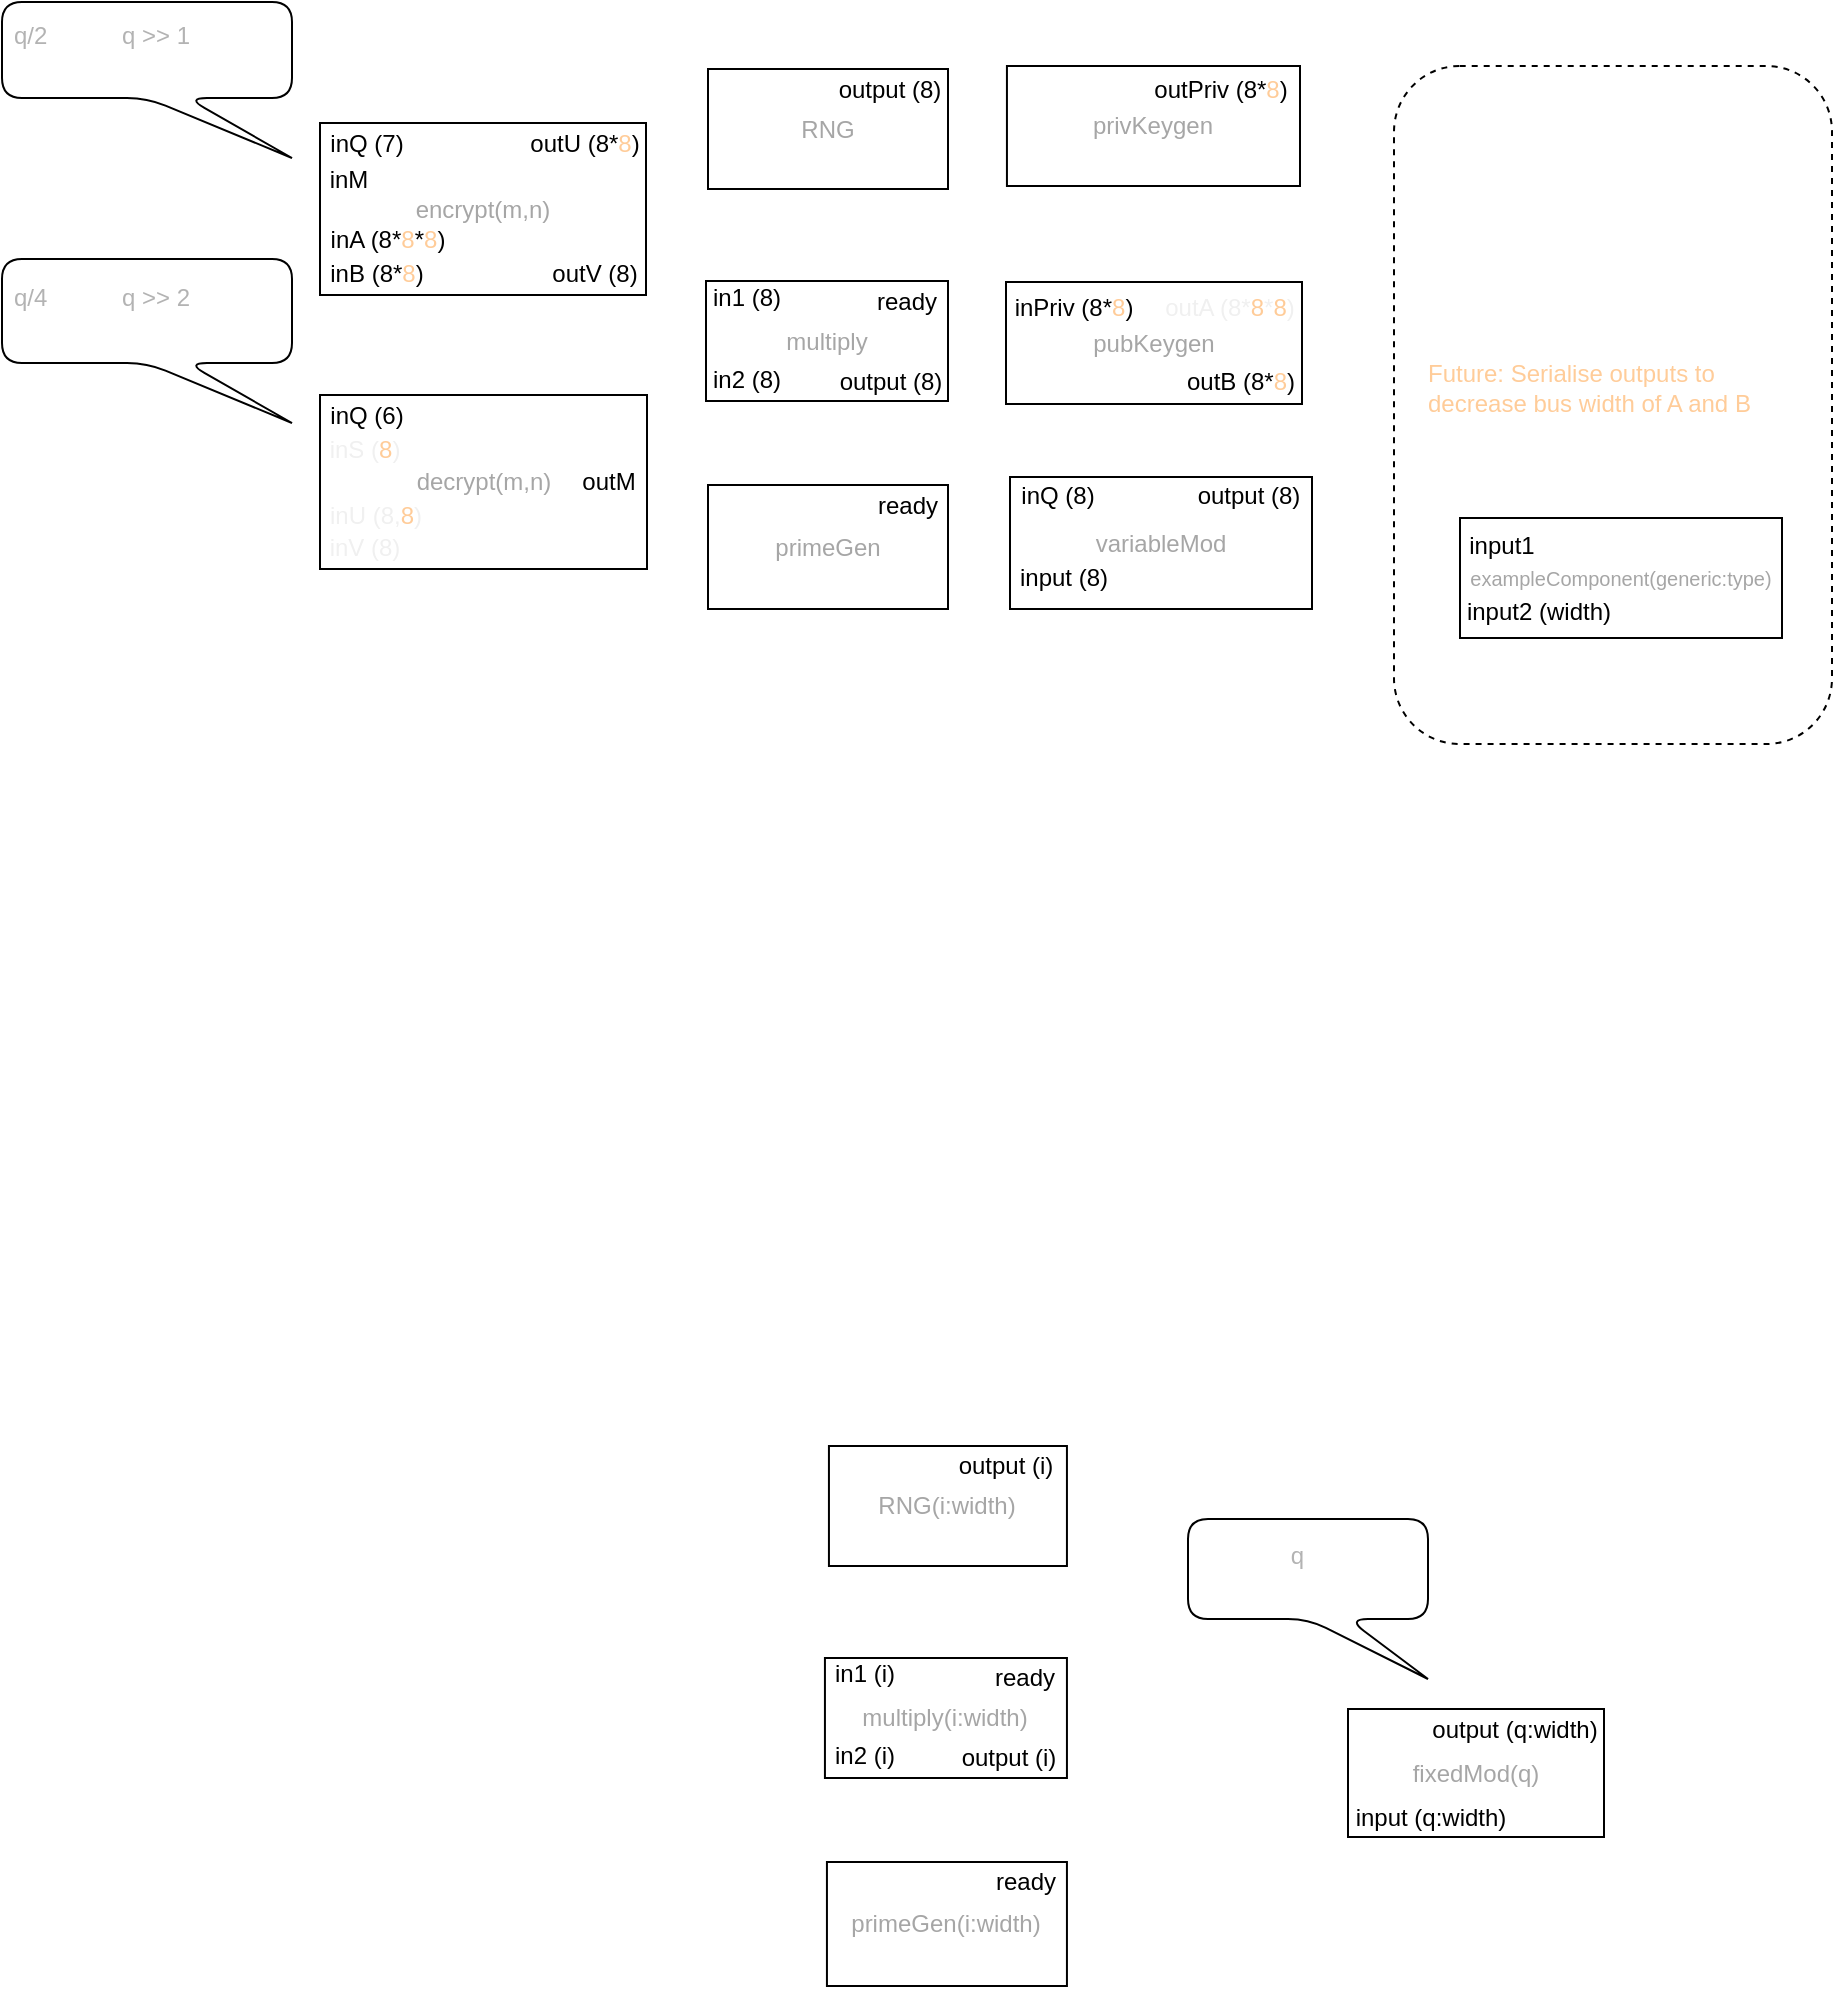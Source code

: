 <mxfile compressed="false" version="15.3.8" type="device">
  <diagram id="Qa77dYHcRy5dU1d4dy6T" name="Page-1">
    <mxGraphModel dx="950" dy="493" grid="0" gridSize="10" guides="1" tooltips="1" connect="1" arrows="1" fold="1" page="1" pageScale="1" pageWidth="850" pageHeight="1100" math="0" shadow="0">
      <root>
        <mxCell id="0" />
        <mxCell id="1" parent="0" />
        <mxCell id="z-ZfQAUh8bczPbL0wc4s-18" value="pubKeygen" style="rounded=0;whiteSpace=wrap;html=1;fontColor=#A6A6A6;" parent="1" vertex="1">
          <mxGeometry x="508" y="167" width="148" height="61" as="geometry" />
        </mxCell>
        <mxCell id="z-ZfQAUh8bczPbL0wc4s-19" value="inPriv (8*&lt;span style=&quot;color: rgb(255 , 204 , 153) ; text-align: left&quot;&gt;8&lt;/span&gt;)" style="text;html=1;strokeColor=none;fillColor=none;align=center;verticalAlign=middle;whiteSpace=wrap;rounded=0;" parent="1" vertex="1">
          <mxGeometry x="510" y="170" width="63.65" height="20" as="geometry" />
        </mxCell>
        <mxCell id="z-ZfQAUh8bczPbL0wc4s-27" value="outB (8*&lt;span style=&quot;color: rgb(255 , 204 , 153) ; text-align: left&quot;&gt;8&lt;/span&gt;)" style="text;html=1;strokeColor=none;fillColor=none;align=center;verticalAlign=middle;whiteSpace=wrap;rounded=0;" parent="1" vertex="1">
          <mxGeometry x="595.47" y="207" width="61" height="20" as="geometry" />
        </mxCell>
        <mxCell id="z-ZfQAUh8bczPbL0wc4s-21" value="fixedMod(q)" style="rounded=0;whiteSpace=wrap;html=1;fontColor=#A6A6A6;" parent="1" vertex="1">
          <mxGeometry x="679" y="880.5" width="128" height="64" as="geometry" />
        </mxCell>
        <mxCell id="z-ZfQAUh8bczPbL0wc4s-24" value="output (q:width)" style="text;html=1;align=center;verticalAlign=middle;resizable=0;points=[];autosize=1;strokeColor=none;fillColor=none;" parent="1" vertex="1">
          <mxGeometry x="715" y="881.5" width="93" height="18" as="geometry" />
        </mxCell>
        <mxCell id="z-ZfQAUh8bczPbL0wc4s-62" value="input (q:width)" style="text;html=1;strokeColor=none;fillColor=none;align=center;verticalAlign=middle;whiteSpace=wrap;rounded=0;" parent="1" vertex="1">
          <mxGeometry x="679" y="924.5" width="83" height="20" as="geometry" />
        </mxCell>
        <mxCell id="z-ZfQAUh8bczPbL0wc4s-49" value="decrypt(m,n)" style="rounded=0;whiteSpace=wrap;html=1;fontColor=#A6A6A6;" parent="1" vertex="1">
          <mxGeometry x="165" y="223.5" width="163.5" height="87" as="geometry" />
        </mxCell>
        <mxCell id="z-ZfQAUh8bczPbL0wc4s-65" value="outM" style="text;html=1;align=center;verticalAlign=middle;resizable=0;points=[];autosize=1;strokeColor=none;fillColor=none;" parent="1" vertex="1">
          <mxGeometry x="288.5" y="257" width="40" height="20" as="geometry" />
        </mxCell>
        <mxCell id="z-ZfQAUh8bczPbL0wc4s-48" value="encrypt(m,n)" style="rounded=0;whiteSpace=wrap;html=1;fontColor=#A6A6A6;" parent="1" vertex="1">
          <mxGeometry x="165" y="87.5" width="163" height="86" as="geometry" />
        </mxCell>
        <mxCell id="z-ZfQAUh8bczPbL0wc4s-50" value="inA (8*&lt;span style=&quot;color: rgb(255 , 204 , 153) ; text-align: left&quot;&gt;8&lt;/span&gt;*&lt;span style=&quot;color: rgb(255 , 204 , 153) ; text-align: left&quot;&gt;8&lt;/span&gt;)" style="text;html=1;strokeColor=none;fillColor=none;align=center;verticalAlign=middle;whiteSpace=wrap;rounded=0;" parent="1" vertex="1">
          <mxGeometry x="163" y="135.5" width="72" height="20" as="geometry" />
        </mxCell>
        <mxCell id="z-ZfQAUh8bczPbL0wc4s-51" value="inB (8*&lt;span style=&quot;color: rgb(255 , 204 , 153) ; text-align: left&quot;&gt;8&lt;/span&gt;)" style="text;html=1;strokeColor=none;fillColor=none;align=center;verticalAlign=middle;whiteSpace=wrap;rounded=0;" parent="1" vertex="1">
          <mxGeometry x="164" y="152.5" width="59" height="20" as="geometry" />
        </mxCell>
        <mxCell id="z-ZfQAUh8bczPbL0wc4s-52" value="inM" style="text;html=1;align=center;verticalAlign=middle;resizable=0;points=[];autosize=1;strokeColor=none;fillColor=none;" parent="1" vertex="1">
          <mxGeometry x="164" y="105.5" width="30" height="20" as="geometry" />
        </mxCell>
        <mxCell id="z-ZfQAUh8bczPbL0wc4s-53" value="outU (8*&lt;span style=&quot;color: rgb(255 , 204 , 153) ; text-align: left&quot;&gt;8&lt;/span&gt;)" style="text;html=1;align=center;verticalAlign=middle;resizable=0;points=[];autosize=1;strokeColor=none;fillColor=none;" parent="1" vertex="1">
          <mxGeometry x="264" y="88.5" width="65" height="18" as="geometry" />
        </mxCell>
        <mxCell id="z-ZfQAUh8bczPbL0wc4s-54" value="outV (8)" style="text;html=1;align=center;verticalAlign=middle;resizable=0;points=[];autosize=1;strokeColor=none;fillColor=none;" parent="1" vertex="1">
          <mxGeometry x="272" y="152.5" width="60" height="20" as="geometry" />
        </mxCell>
        <mxCell id="z-ZfQAUh8bczPbL0wc4s-59" value="inQ (7)" style="text;html=1;align=center;verticalAlign=middle;resizable=0;points=[];autosize=1;strokeColor=none;fillColor=none;" parent="1" vertex="1">
          <mxGeometry x="164" y="88.5" width="47" height="18" as="geometry" />
        </mxCell>
        <mxCell id="z-ZfQAUh8bczPbL0wc4s-20" value="privKeygen" style="rounded=0;whiteSpace=wrap;html=1;fontColor=#A6A6A6;" parent="1" vertex="1">
          <mxGeometry x="508.47" y="59" width="146.53" height="60" as="geometry" />
        </mxCell>
        <mxCell id="z-ZfQAUh8bczPbL0wc4s-26" value="outPriv (8*&lt;span style=&quot;color: rgb(255 , 204 , 153) ; text-align: left&quot;&gt;8&lt;/span&gt;)" style="text;html=1;strokeColor=none;fillColor=none;align=center;verticalAlign=middle;whiteSpace=wrap;rounded=0;" parent="1" vertex="1">
          <mxGeometry x="577" y="61" width="77" height="20" as="geometry" />
        </mxCell>
        <mxCell id="z-ZfQAUh8bczPbL0wc4s-1" value="RNG(i:width)" style="rounded=0;whiteSpace=wrap;html=1;fontColor=#A6A6A6;" parent="1" vertex="1">
          <mxGeometry x="419.47" y="749" width="119" height="60" as="geometry" />
        </mxCell>
        <mxCell id="z-ZfQAUh8bczPbL0wc4s-4" value="output (i)" style="text;html=1;strokeColor=none;fillColor=none;align=center;verticalAlign=middle;whiteSpace=wrap;rounded=0;" parent="1" vertex="1">
          <mxGeometry x="477.47" y="749" width="62" height="20" as="geometry" />
        </mxCell>
        <mxCell id="z-ZfQAUh8bczPbL0wc4s-37" value="primeGen(i:width)" style="whiteSpace=wrap;html=1;fontColor=#A6A6A6;" parent="1" vertex="1">
          <mxGeometry x="418.47" y="957" width="120" height="62" as="geometry" />
        </mxCell>
        <mxCell id="z-ZfQAUh8bczPbL0wc4s-38" value="ready" style="text;html=1;strokeColor=none;fillColor=none;align=center;verticalAlign=middle;whiteSpace=wrap;rounded=0;" parent="1" vertex="1">
          <mxGeometry x="498.47" y="957" width="40" height="20" as="geometry" />
        </mxCell>
        <mxCell id="z-ZfQAUh8bczPbL0wc4s-9" value="multiply(i:width)" style="rounded=0;whiteSpace=wrap;html=1;container=0;fontColor=#A6A6A6;" parent="1" vertex="1">
          <mxGeometry x="417.47" y="855" width="121" height="60" as="geometry" />
        </mxCell>
        <mxCell id="z-ZfQAUh8bczPbL0wc4s-13" value="in1 (i)" style="text;html=1;align=center;verticalAlign=middle;resizable=0;points=[];autosize=1;strokeColor=none;fillColor=none;container=0;" parent="1" vertex="1">
          <mxGeometry x="417.47" y="854" width="40" height="18" as="geometry" />
        </mxCell>
        <mxCell id="z-ZfQAUh8bczPbL0wc4s-14" value="output (i)" style="text;html=1;strokeColor=none;fillColor=none;align=center;verticalAlign=middle;whiteSpace=wrap;rounded=0;container=0;" parent="1" vertex="1">
          <mxGeometry x="481.47" y="895" width="57" height="20" as="geometry" />
        </mxCell>
        <mxCell id="z-ZfQAUh8bczPbL0wc4s-15" value="in2 (i)" style="text;html=1;align=center;verticalAlign=middle;resizable=0;points=[];autosize=1;strokeColor=none;fillColor=none;container=0;" parent="1" vertex="1">
          <mxGeometry x="417.47" y="895" width="40" height="18" as="geometry" />
        </mxCell>
        <mxCell id="z-ZfQAUh8bczPbL0wc4s-16" value="ready" style="text;html=1;align=center;verticalAlign=middle;resizable=0;points=[];autosize=1;strokeColor=none;fillColor=none;container=0;" parent="1" vertex="1">
          <mxGeometry x="492.47" y="855" width="50" height="20" as="geometry" />
        </mxCell>
        <mxCell id="HXlSVpTfHzc4MRkyUJ3o-3" value="output (i)" style="text;html=1;strokeColor=none;fillColor=none;align=center;verticalAlign=middle;whiteSpace=wrap;rounded=0;fontColor=#FFFFFF;" vertex="1" parent="1">
          <mxGeometry x="482.47" y="999" width="55" height="20" as="geometry" />
        </mxCell>
        <mxCell id="HXlSVpTfHzc4MRkyUJ3o-5" value="&lt;h1 style=&quot;text-align: left&quot;&gt;&lt;br&gt;&lt;/h1&gt;" style="rounded=1;whiteSpace=wrap;html=1;fontColor=#FFFFFF;glass=0;shadow=0;sketch=0;spacing=10;spacingTop=-5;dashed=1;" vertex="1" parent="1">
          <mxGeometry x="702" y="59" width="219" height="339" as="geometry" />
        </mxCell>
        <mxCell id="HXlSVpTfHzc4MRkyUJ3o-7" value="&lt;h1 style=&quot;text-align: left&quot;&gt;&lt;br&gt;&lt;/h1&gt;" style="text;html=1;strokeColor=none;fillColor=none;align=center;verticalAlign=middle;whiteSpace=wrap;rounded=0;shadow=0;glass=0;dashed=1;sketch=0;fontColor=#FFFFFF;" vertex="1" parent="1">
          <mxGeometry x="713" y="105" width="204" height="55" as="geometry" />
        </mxCell>
        <mxCell id="HXlSVpTfHzc4MRkyUJ3o-8" value="&lt;h1 style=&quot;text-align: left&quot;&gt;Note&lt;/h1&gt;" style="text;html=1;align=center;verticalAlign=middle;resizable=0;points=[];autosize=1;strokeColor=none;fillColor=none;fontColor=#FFFFFF;" vertex="1" parent="1">
          <mxGeometry x="712" y="79" width="63" height="50" as="geometry" />
        </mxCell>
        <mxCell id="HXlSVpTfHzc4MRkyUJ3o-10" value="All components can connect to&lt;br&gt;* CLK (1) - clock source&lt;br&gt;* RST (1) - reset on high&lt;font color=&quot;#b3b3b3&quot;&gt;&lt;br&gt;&lt;/font&gt;* sizeM (8) - Size of M (max 255)&lt;br&gt;* sizeN (8) - Size of N (max 255)&lt;font color=&quot;#b3b3b3&quot;&gt;&lt;br&gt;&lt;/font&gt;" style="text;html=1;strokeColor=none;fillColor=none;align=left;verticalAlign=middle;whiteSpace=wrap;rounded=0;shadow=0;glass=0;dashed=1;sketch=0;fontColor=#FFFFFF;" vertex="1" parent="1">
          <mxGeometry x="716" y="119.5" width="195" height="76.5" as="geometry" />
        </mxCell>
        <mxCell id="HXlSVpTfHzc4MRkyUJ3o-17" value="" style="group;" vertex="1" connectable="0" parent="1">
          <mxGeometry x="735" y="285" width="161" height="60" as="geometry" />
        </mxCell>
        <mxCell id="HXlSVpTfHzc4MRkyUJ3o-11" value="&lt;span style=&quot;color: rgb(166 , 166 , 166)&quot;&gt;&lt;font style=&quot;font-size: 10px&quot;&gt;exampleComponent(generic:type)&lt;/font&gt;&lt;/span&gt;" style="rounded=0;whiteSpace=wrap;html=1;shadow=0;glass=0;sketch=0;fontColor=#FFFFFF;align=center;" vertex="1" parent="HXlSVpTfHzc4MRkyUJ3o-17">
          <mxGeometry width="161" height="60" as="geometry" />
        </mxCell>
        <mxCell id="HXlSVpTfHzc4MRkyUJ3o-13" value="input1" style="text;html=1;strokeColor=none;fillColor=none;align=center;verticalAlign=middle;whiteSpace=wrap;rounded=0;" vertex="1" parent="HXlSVpTfHzc4MRkyUJ3o-17">
          <mxGeometry x="3" y="4" width="36" height="20" as="geometry" />
        </mxCell>
        <mxCell id="HXlSVpTfHzc4MRkyUJ3o-14" value="input2 (width)" style="text;html=1;strokeColor=none;fillColor=none;align=center;verticalAlign=middle;whiteSpace=wrap;rounded=0;" vertex="1" parent="HXlSVpTfHzc4MRkyUJ3o-17">
          <mxGeometry x="2" y="37" width="75" height="20" as="geometry" />
        </mxCell>
        <mxCell id="HXlSVpTfHzc4MRkyUJ3o-16" value="output1" style="text;html=1;strokeColor=none;fillColor=none;align=center;verticalAlign=middle;whiteSpace=wrap;rounded=0;shadow=0;glass=0;sketch=0;fontColor=#FFFFFF;" vertex="1" parent="HXlSVpTfHzc4MRkyUJ3o-17">
          <mxGeometry x="115" y="4" width="40" height="20" as="geometry" />
        </mxCell>
        <mxCell id="HXlSVpTfHzc4MRkyUJ3o-18" value="variableMod" style="rounded=0;whiteSpace=wrap;html=1;fontColor=#A6A6A6;" vertex="1" parent="1">
          <mxGeometry x="510" y="264.5" width="151" height="66" as="geometry" />
        </mxCell>
        <mxCell id="HXlSVpTfHzc4MRkyUJ3o-19" value="output (8)" style="text;html=1;align=center;verticalAlign=middle;resizable=0;points=[];autosize=1;strokeColor=none;fillColor=none;" vertex="1" parent="1">
          <mxGeometry x="594" y="263.5" width="70" height="20" as="geometry" />
        </mxCell>
        <mxCell id="HXlSVpTfHzc4MRkyUJ3o-20" value="inQ (8)" style="text;html=1;strokeColor=none;fillColor=none;align=center;verticalAlign=middle;whiteSpace=wrap;rounded=0;" vertex="1" parent="1">
          <mxGeometry x="510" y="263.5" width="48" height="20" as="geometry" />
        </mxCell>
        <mxCell id="HXlSVpTfHzc4MRkyUJ3o-21" value="input (8)" style="text;html=1;strokeColor=none;fillColor=none;align=center;verticalAlign=middle;whiteSpace=wrap;rounded=0;" vertex="1" parent="1">
          <mxGeometry x="510" y="304.5" width="54" height="20" as="geometry" />
        </mxCell>
        <mxCell id="HXlSVpTfHzc4MRkyUJ3o-24" value="Generic &lt;font color=&quot;#b3b3b3&quot;&gt;q&lt;/font&gt; is the actual divisor" style="shape=callout;whiteSpace=wrap;html=1;perimeter=calloutPerimeter;rounded=1;shadow=0;glass=0;sketch=0;fontColor=#FFFFFF;align=left;position2=1;spacing=6;" vertex="1" parent="1">
          <mxGeometry x="599" y="785.5" width="120" height="80" as="geometry" />
        </mxCell>
        <mxCell id="HXlSVpTfHzc4MRkyUJ3o-25" value="&lt;span style=&quot;color: rgb(240 , 240 , 240) ; font-family: &amp;#34;helvetica&amp;#34;&quot;&gt;inS (&lt;/span&gt;&lt;span style=&quot;color: rgb(255 , 204 , 153) ; text-align: left&quot;&gt;8&lt;/span&gt;&lt;span style=&quot;color: rgb(240 , 240 , 240) ; font-family: &amp;#34;helvetica&amp;#34;&quot;&gt;)&lt;/span&gt;" style="text;html=1;strokeColor=none;fillColor=none;align=center;verticalAlign=middle;whiteSpace=wrap;rounded=0;shadow=0;glass=0;sketch=0;fontColor=#FFFFFF;" vertex="1" parent="1">
          <mxGeometry x="164" y="240.5" width="47" height="20" as="geometry" />
        </mxCell>
        <mxCell id="HXlSVpTfHzc4MRkyUJ3o-26" value="&lt;span style=&quot;color: rgb(240 , 240 , 240)&quot;&gt;inV (8)&lt;/span&gt;" style="text;html=1;strokeColor=none;fillColor=none;align=center;verticalAlign=middle;whiteSpace=wrap;rounded=0;shadow=0;glass=0;sketch=0;fontColor=#FFFFFF;" vertex="1" parent="1">
          <mxGeometry x="164" y="289.5" width="47" height="20" as="geometry" />
        </mxCell>
        <mxCell id="HXlSVpTfHzc4MRkyUJ3o-27" value="&lt;span style=&quot;color: rgb(240 , 240 , 240)&quot;&gt;inU (8,&lt;/span&gt;&lt;span style=&quot;color: rgb(255 , 204 , 153) ; text-align: left&quot;&gt;8&lt;/span&gt;&lt;span style=&quot;color: rgb(240 , 240 , 240)&quot;&gt;)&lt;/span&gt;" style="text;html=1;strokeColor=none;fillColor=none;align=center;verticalAlign=middle;whiteSpace=wrap;rounded=0;shadow=0;glass=0;sketch=0;fontColor=#FFFFFF;" vertex="1" parent="1">
          <mxGeometry x="165" y="273.5" width="56" height="20" as="geometry" />
        </mxCell>
        <mxCell id="HXlSVpTfHzc4MRkyUJ3o-28" value="inQ (6)" style="text;html=1;align=center;verticalAlign=middle;resizable=0;points=[];autosize=1;strokeColor=none;fillColor=none;" vertex="1" parent="1">
          <mxGeometry x="164.5" y="224.5" width="47" height="18" as="geometry" />
        </mxCell>
        <mxCell id="HXlSVpTfHzc4MRkyUJ3o-29" value="&lt;font color=&quot;#b3b3b3&quot;&gt;q/4&lt;/font&gt; is just &lt;font color=&quot;#b3b3b3&quot;&gt;q &amp;gt;&amp;gt; 2&lt;/font&gt;&lt;br&gt;(Pass the first n-2 lanes)" style="shape=callout;whiteSpace=wrap;html=1;perimeter=calloutPerimeter;rounded=1;shadow=0;glass=0;sketch=0;fontColor=#FFFFFF;align=left;position2=1;spacing=6;" vertex="1" parent="1">
          <mxGeometry x="6" y="155.5" width="145" height="82" as="geometry" />
        </mxCell>
        <mxCell id="HXlSVpTfHzc4MRkyUJ3o-30" value="&lt;font color=&quot;#b3b3b3&quot;&gt;q/2&lt;/font&gt;&amp;nbsp;is just &lt;font color=&quot;#b3b3b3&quot;&gt;q &amp;gt;&amp;gt; 1&lt;/font&gt;&lt;br&gt;(Pass the first n-1 lanes)" style="shape=callout;whiteSpace=wrap;html=1;perimeter=calloutPerimeter;rounded=1;shadow=0;glass=0;sketch=0;fontColor=#FFFFFF;align=left;position2=1;spacing=6;" vertex="1" parent="1">
          <mxGeometry x="6" y="27" width="145" height="78" as="geometry" />
        </mxCell>
        <mxCell id="HXlSVpTfHzc4MRkyUJ3o-31" value="RNG" style="rounded=0;whiteSpace=wrap;html=1;fontColor=#A6A6A6;" vertex="1" parent="1">
          <mxGeometry x="359" y="60.5" width="120" height="60" as="geometry" />
        </mxCell>
        <mxCell id="HXlSVpTfHzc4MRkyUJ3o-32" value="output (8)" style="text;html=1;strokeColor=none;fillColor=none;align=center;verticalAlign=middle;whiteSpace=wrap;rounded=0;" vertex="1" parent="1">
          <mxGeometry x="419" y="60.5" width="62" height="20" as="geometry" />
        </mxCell>
        <mxCell id="HXlSVpTfHzc4MRkyUJ3o-33" value="primeGen" style="whiteSpace=wrap;html=1;fontColor=#A6A6A6;" vertex="1" parent="1">
          <mxGeometry x="359" y="268.5" width="120" height="62" as="geometry" />
        </mxCell>
        <mxCell id="HXlSVpTfHzc4MRkyUJ3o-34" value="ready" style="text;html=1;strokeColor=none;fillColor=none;align=center;verticalAlign=middle;whiteSpace=wrap;rounded=0;" vertex="1" parent="1">
          <mxGeometry x="439" y="268.5" width="40" height="20" as="geometry" />
        </mxCell>
        <mxCell id="HXlSVpTfHzc4MRkyUJ3o-35" value="multiply" style="rounded=0;whiteSpace=wrap;html=1;container=0;fontColor=#A6A6A6;" vertex="1" parent="1">
          <mxGeometry x="358" y="166.5" width="121" height="60" as="geometry" />
        </mxCell>
        <mxCell id="HXlSVpTfHzc4MRkyUJ3o-36" value="in1 (8)" style="text;html=1;align=center;verticalAlign=middle;resizable=0;points=[];autosize=1;strokeColor=none;fillColor=none;container=0;" vertex="1" parent="1">
          <mxGeometry x="356" y="165.5" width="44" height="18" as="geometry" />
        </mxCell>
        <mxCell id="HXlSVpTfHzc4MRkyUJ3o-37" value="output (8)" style="text;html=1;strokeColor=none;fillColor=none;align=center;verticalAlign=middle;whiteSpace=wrap;rounded=0;container=0;" vertex="1" parent="1">
          <mxGeometry x="422" y="206.5" width="57" height="20" as="geometry" />
        </mxCell>
        <mxCell id="HXlSVpTfHzc4MRkyUJ3o-38" value="in2 (8)" style="text;html=1;align=center;verticalAlign=middle;resizable=0;points=[];autosize=1;strokeColor=none;fillColor=none;container=0;" vertex="1" parent="1">
          <mxGeometry x="356" y="206.5" width="44" height="18" as="geometry" />
        </mxCell>
        <mxCell id="HXlSVpTfHzc4MRkyUJ3o-39" value="ready" style="text;html=1;align=center;verticalAlign=middle;resizable=0;points=[];autosize=1;strokeColor=none;fillColor=none;container=0;" vertex="1" parent="1">
          <mxGeometry x="433" y="166.5" width="50" height="20" as="geometry" />
        </mxCell>
        <mxCell id="HXlSVpTfHzc4MRkyUJ3o-40" value="output (8)" style="text;html=1;strokeColor=none;fillColor=none;align=center;verticalAlign=middle;whiteSpace=wrap;rounded=0;fontColor=#FFFFFF;" vertex="1" parent="1">
          <mxGeometry x="423" y="310.5" width="55" height="20" as="geometry" />
        </mxCell>
        <mxCell id="HXlSVpTfHzc4MRkyUJ3o-41" value="Current implementation is limited to 8-bit operations" style="text;html=1;strokeColor=none;fillColor=none;align=left;verticalAlign=middle;whiteSpace=wrap;rounded=0;shadow=0;glass=0;dashed=1;sketch=0;fontColor=#FFFFFF;" vertex="1" parent="1">
          <mxGeometry x="716" y="238.5" width="195" height="39.5" as="geometry" />
        </mxCell>
        <mxCell id="HXlSVpTfHzc4MRkyUJ3o-43" value="&lt;font color=&quot;#ffcc99&quot;&gt;Future: Serialise outputs to decrease bus width of A and B&lt;/font&gt;" style="text;html=1;strokeColor=none;fillColor=none;align=left;verticalAlign=middle;whiteSpace=wrap;rounded=0;shadow=0;glass=0;dashed=1;sketch=0;fontColor=#FFE6CC;" vertex="1" parent="1">
          <mxGeometry x="717" y="200" width="195" height="39.5" as="geometry" />
        </mxCell>
        <mxCell id="HXlSVpTfHzc4MRkyUJ3o-44" value="&lt;span style=&quot;color: rgb(240 , 240 , 240)&quot;&gt;outA (8*&lt;/span&gt;&lt;span style=&quot;color: rgb(255 , 204 , 153) ; text-align: left&quot;&gt;8&lt;/span&gt;&lt;span style=&quot;color: rgb(240 , 240 , 240)&quot;&gt;*&lt;/span&gt;&lt;span style=&quot;color: rgb(255 , 204 , 153) ; text-align: left&quot;&gt;8&lt;/span&gt;&lt;span style=&quot;color: rgb(240 , 240 , 240)&quot;&gt;)&lt;/span&gt;" style="text;html=1;strokeColor=none;fillColor=none;align=center;verticalAlign=middle;whiteSpace=wrap;rounded=0;shadow=0;glass=0;sketch=0;fontColor=#FFE6CC;" vertex="1" parent="1">
          <mxGeometry x="584" y="170" width="72" height="20" as="geometry" />
        </mxCell>
      </root>
    </mxGraphModel>
  </diagram>
</mxfile>
